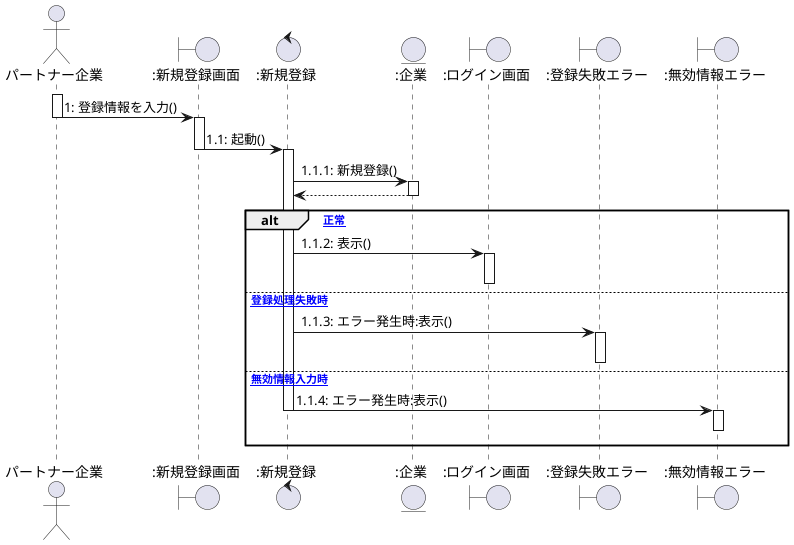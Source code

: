 @startuml 新規登録

actor パートナー企業 as 0
Boundary ":新規登録画面" as a
Control ":新規登録" as b
Entity ":企業" as c
Boundary ":ログイン画面" as d
Boundary ":登録失敗エラー" as e
Boundary ":無効情報エラー" as f


activate 0
    0 -> a :1: 登録情報を入力()
deactivate 0

activate a
    a -> b :1.1: 起動()
deactivate a

activate b
    b -> c :1.1.1: 新規登録()
activate c
    b <-- c
deactivate c

alt [正常]
    b -> d :1.1.2: 表示()
activate d
deactivate d
else [登録処理失敗時]
    b -> e :1.1.3: エラー発生時:表示()
activate e
deactivate e
else [無効情報入力時]
    b -> f :1.1.4: エラー発生時:表示()
deactivate b
activate f
f -[hidden]-> f
deactivate f
end


@enduml


@startuml ログイン


actor パートナー企業 as 0
Boundary ":ログイン画面" as a
Control ":ユーザー認証" as b
Entity ":企業" as c
Boundary ":トップページ" as d
Boundary ":ログインエラー" as e
Boundary ":無効情報エラー" as g
Boundary ":未入力エラー" as f

activate 0
    0 -> a :1: ログイン情報を入力()
deactivate 0

activate a
    a -> b :1.1: 起動()
deactivate a

activate b
    b -> c :1.1.1: ユーザー認証()
activate c
    b <-- c
deactivate c

alt [正常]
    b -> d :1.1.2: 表示()
activate d
deactivate d
else [ログイン処理失敗時]
    b -> e :1.1.3: エラー発生時:表示()
activate e
deactivate e
else [無効情報入力時]
    b -> g :1.1.4: エラー発生時:表示()
activate g
deactivate g
else [情報未入力時]
    b -> f :1.1.5: エラー発生時:表示()
deactivate b
activate f
f -[hidden]-> f
deactivate f
end

@enduml


@startuml ログアウト


actor パートナー企業 as 0
Boundary ":トップページ" as a
Control ":ログアウト処理" as b
Entity ":企業" as c
Boundary ":トップページ" as d
Boundary ":ログアウトエラー" as e

activate 0
    0 -> a :1: ログアウトをクリック()
deactivate 0
activate a
    a -> b :1.1: 起動()
deactivate a
activate b
    b -> c :1.1.1: ユーザー認証()
activate c
    b <-- c
deactivate c

alt [正常]
    b -> d :1.1.2: 表示()
activate d
deactivate d
else [ログアウト処理失敗時]
    b -> e :1.1.3: エラー発生時:表示()
deactivate b
activate e
e -[hidden]-> e
deactivate e
end

@enduml

@startuml パスワード変更

actor パートナー企業 as 0
Boundary ":ログイン画面" as a
Boundary ":パスワード忘れ画面" as b
Control ":メールアドレス認証" as c
Boundary ":無効メールアドレスエラー" as h
Boundary ":パスワード変更画面" as d
Control ":パスワード更新" as e
Entity ":企業" as en
Boundary ":ログイン画面" as f
Boundary ":無効パスワードエラー" as g


activate 0
0 -> a : 1: パスワードを忘れた場合をクリック()

activate a
a -> b : 1.1: 表示()
deactivate a
activate b


0 -> b : 2: メールアドレスを入力()

b -> c : 2.1: 起動()
deactivate b

activate c
c -> en : 2.1.1: メールアドレス認証()
activate en
en --> c
deactivate en

alt [正常時]
h -[hidden]-> h

else [無効なメールアドレス入力時]
c -> h : 2.1.2: エラー発生時:表示()
deactivate c
activate h
h -[hidden]-> h
deactivate h
end


0 -> d  : 3: 新規パスワードを入力()
deactivate 0

activate d
d -> e : 3.1: 起動()
deactivate d
activate e

e -> en : 3.1.1: パスワード更新()
activate en
en --> e
deactivate en

alt [正常]
e -> f : 3.1.3: 表示()
activate f
deactivate f
deactivate g

else [無効なパスワード入力時]
e -> g : 3.1.2: エラー発生時:表示()
deactivate e
activate g
g -[hidden]-> g
deactivate g

end

@enduml


@startuml イベント作成

actor パートナー企業 as 0
Boundary ":イベント作成画面" as a
Control ":イベント情報登録" as b
Entity ":イベント" as c
Boundary ":トップページ" as d
Boundary ":登録失敗エラー" as e

activate 0
    0 -> a :1: イベント情報を入力()
deactivate 0

activate a
    a -> b :1.1: 起動()
deactivate a

activate b
    b -> c :1.1.1: イベント情報を登録()
activate c
    b <-- c
deactivate c

alt [正常]
    b -> d :1.1.2: 表示()
activate d
deactivate d
else [登録処理失敗時]
    b -> e :1.1.3: エラー発生時:表示()
deactivate b
activate e
e -[hidden]-> e
deactivate e
end

@enduml


@startuml イベント変更

actor パートナー企業 as 0
'Control ":イベント情報取得" as b
Boundary ":イベント情報画面" as a
Boundary ":イベント変更画面" as c
Control ":イベント変更" as d
Entity ":イベント" as en
Boundary ":イベント情報画面" as e
Boundary ":登録失敗エラー" as f

/'
activate b
b -> en : 0.1: イベント情報取得()
activate en
en --> b
deactivate en

b -> a : 0.2: 表示()
deactivate b
activate a
'/

activate 0
    0 -> a :1: 変更ボタンをクリック()
activate a

a -> c :1.1: 表示()
deactivate a

activate c


    0 -> c :2: 変更情報を入力()
deactivate 0


c -> d :2.1: 起動()
deactivate c
activate d

    d -> en :2.1.1: イベントを更新()
activate en
    d <-- en
deactivate en

alt [正常]
d -> e :2.1.2: 表示()
activate e
deactivate e

else [登録処理失敗時]
d -> f :2.1.3: エラー発生時:表示()
deactivate d
activate f
f -[hidden]-> f
deactivate f

end

@enduml




@startuml イベント削除

actor パートナー企業 as 0
'Control ":イベント情報取得" as b
Boundary ":イベント情報画面" as a
Control ":イベント削除" as d
Entity ":イベント" as en
Boundary ":トップページ" as e
Boundary ":削除失敗エラー" as f

/'
activate b
b -> en : 0.1: イベント情報取得()
activate en
en --> b
deactivate en

b -> a
deactivate b
activate a
'/

activate 0
    0 -> a :1: 削除ボタンをクリック()
deactivate 0
activate a

a -> d :1.1: 起動()
deactivate a

activate d
    d -> en :1.1.1: イベントを削除()
activate en
    d <-- en
deactivate en

alt [正常]
d -> e :1.1.2: 表示()
activate e
deactivate e

else [削除処理失敗時]
d -> f :1.1.3: エラー発生時:表示()
deactivate d
activate f
f -[hidden]-> f
deactivate f

end

@enduml


@startuml 参加ユーザー確認

actor パートナー企業 as 0
'Control ":イベント情報取得" as b
'Entity ":イベント" as en
Boundary ":イベント情報画面" as a
Control ":参加ユーザー取得" as c
Entity ":ユーザー" as enn
Boundary ":ユーザー一覧画面" as d

/'
activate b
b -> en : 0.1: イベント情報取得()
activate en
en --> b
deactivate en

b -> a
deactivate b
activate a
'/

activate 0
    0 -> a :1: ユーザーボタンをクリック()
deactivate 0
activate a


a -> c :1.1: 起動()
deactivate a

activate c
    c -> enn :1.1.1: ユーザー情報取得()
activate enn
    c <-- enn
deactivate enn

c -> d :1.1.2: 表示()
deactivate c
activate d
d -[hidden]-> d
deactivate d

@enduml


@startuml チャット


actor パートナー企業 as 0
'Control ":最新チャット取得" as b
Boundary ":チャット相手指定画面" as a
Control ":チャット履歴取得" as d
Boundary ":チャット画面" as c
Control ":チャット履歴保存" as g
Entity ":メッセージ" as en
Boundary ":チャット画面" as e
Boundary ":送信失敗エラー" as f


/'
activate b
b -> en : 0.1: 最新チャット取得()
activate en
en --> b
deactivate en

b -> a : 0.2: 表示()
deactivate b
'/

activate 0
    0 -> a :1: チャットするユーザーを選択()
activate a


a -> d :1.1: 起動()
deactivate a
activate d

d -> en :1.1.1: チャット履歴を取得()
activate en
    d <-- en
deactivate en

d -> c :1.1.2: 表示()
deactivate d
activate c


    0 -> c :2: チャット内容を入力し送信()
deactivate 0


c -> g :2.1: 起動()
deactivate c
activate g

g -> en :2.1.1: チャット内容を保存()
activate en
    g <-- en
deactivate en


alt [正常]
g -> e :2.1.2: 表示()
activate e
deactivate e

else [送信処理失敗時]
g -> f :2.1.3: エラー発生時:表示()
deactivate g
activate f
f -[hidden]-> f
deactivate f

end

@enduml



@startuml 異常確認

actor パートナー企業 as 0
boundary "トップページ" as a
control "ユーザー情報取得" as c
entity ユーザー
control "位置情報取得" as b
entity 位置情報
boundary "異常確認画面" as d





activate 0
0 -> a : 1:異常確認をクリック()
deactivate 0

activate a
a -> c : 1.1: 起動()
deactivate a



activate c
c -> ユーザー :1.1.1: ユーザー情報を取得する()
activate ユーザー
ユーザー --> c
deactivate ユーザー

c -> b : 1.1.2: 起動()
deactivate c


activate b
b -> 位置情報 :1.1.2.1: 位置情報を取得する()
activate 位置情報
位置情報 --> b
deactivate 位置情報

d <- b : 1.1.2.1:表示()
deactivate b
activate d
d -[hidden]-> d
deactivate d

@enduml

